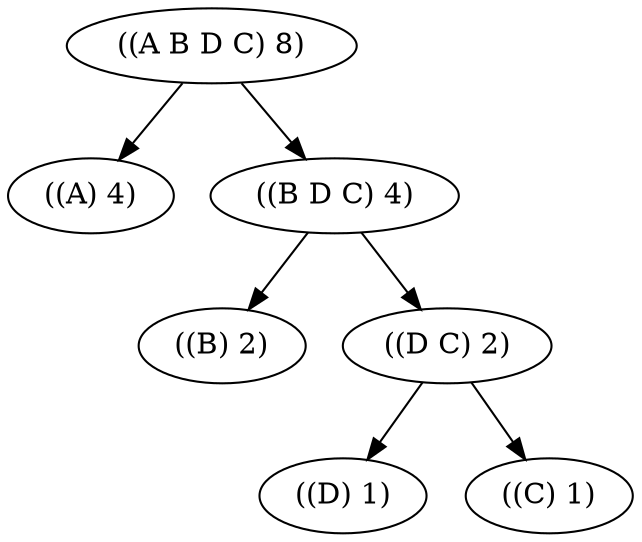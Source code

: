 digraph {
  /* root */
  r[label="((A B D C) 8)"];

  /* depth 1 */
  re[label="((A) 4)"];
  rd[label="((B D C) 4)"];
  r -> {re rd};

  /* depth 2 */
  rde[label="((B) 2)"];
  rdd[label="((D C) 2)"];
  rd -> {rde rdd};

  /* depth 3 */
  rdde[label="((D) 1)"];
  rddd[label="((C) 1)"];
  rdd -> {rdde rddd};
}
